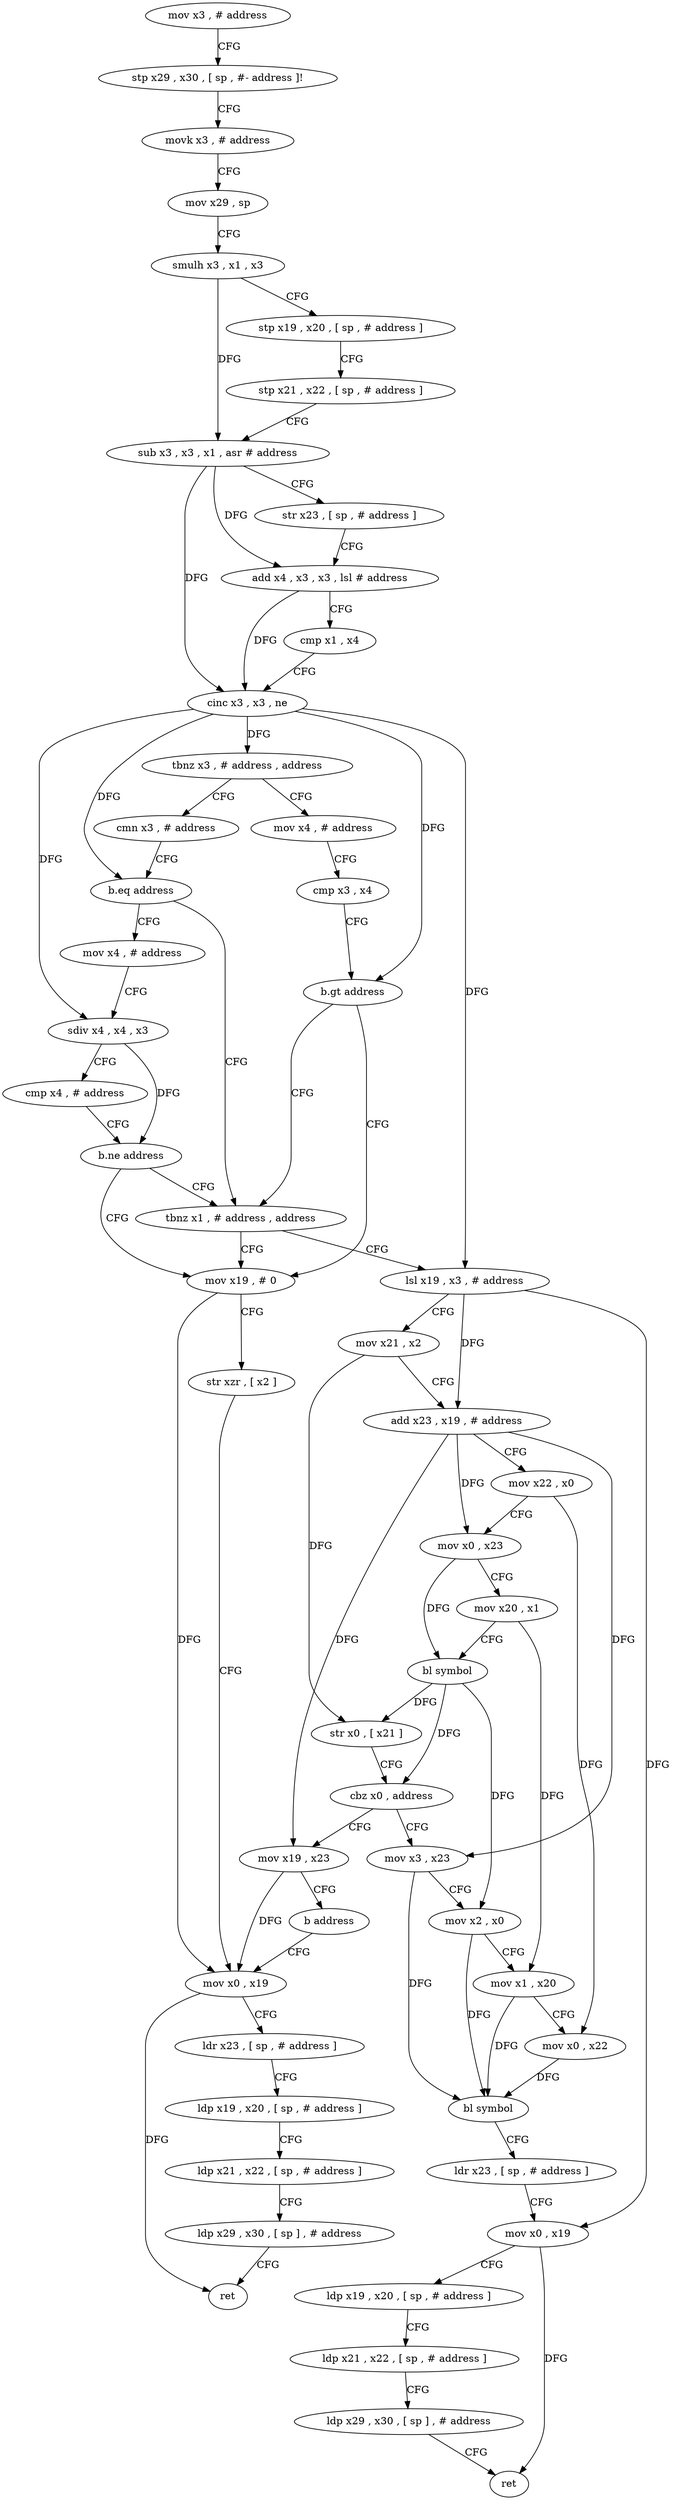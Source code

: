 digraph "func" {
"153480" [label = "mov x3 , # address" ]
"153484" [label = "stp x29 , x30 , [ sp , #- address ]!" ]
"153488" [label = "movk x3 , # address" ]
"153492" [label = "mov x29 , sp" ]
"153496" [label = "smulh x3 , x1 , x3" ]
"153500" [label = "stp x19 , x20 , [ sp , # address ]" ]
"153504" [label = "stp x21 , x22 , [ sp , # address ]" ]
"153508" [label = "sub x3 , x3 , x1 , asr # address" ]
"153512" [label = "str x23 , [ sp , # address ]" ]
"153516" [label = "add x4 , x3 , x3 , lsl # address" ]
"153520" [label = "cmp x1 , x4" ]
"153524" [label = "cinc x3 , x3 , ne" ]
"153528" [label = "tbnz x3 , # address , address" ]
"153632" [label = "cmn x3 , # address" ]
"153532" [label = "mov x4 , # address" ]
"153636" [label = "b.eq address" ]
"153544" [label = "tbnz x1 , # address , address" ]
"153640" [label = "mov x4 , # address" ]
"153536" [label = "cmp x3 , x4" ]
"153540" [label = "b.gt address" ]
"153656" [label = "mov x19 , # 0" ]
"153548" [label = "lsl x19 , x3 , # address" ]
"153644" [label = "sdiv x4 , x4 , x3" ]
"153648" [label = "cmp x4 , # address" ]
"153652" [label = "b.ne address" ]
"153660" [label = "str xzr , [ x2 ]" ]
"153664" [label = "mov x0 , x19" ]
"153552" [label = "mov x21 , x2" ]
"153556" [label = "add x23 , x19 , # address" ]
"153560" [label = "mov x22 , x0" ]
"153564" [label = "mov x0 , x23" ]
"153568" [label = "mov x20 , x1" ]
"153572" [label = "bl symbol" ]
"153576" [label = "str x0 , [ x21 ]" ]
"153580" [label = "cbz x0 , address" ]
"153688" [label = "mov x19 , x23" ]
"153584" [label = "mov x3 , x23" ]
"153692" [label = "b address" ]
"153588" [label = "mov x2 , x0" ]
"153592" [label = "mov x1 , x20" ]
"153596" [label = "mov x0 , x22" ]
"153600" [label = "bl symbol" ]
"153604" [label = "ldr x23 , [ sp , # address ]" ]
"153608" [label = "mov x0 , x19" ]
"153612" [label = "ldp x19 , x20 , [ sp , # address ]" ]
"153616" [label = "ldp x21 , x22 , [ sp , # address ]" ]
"153620" [label = "ldp x29 , x30 , [ sp ] , # address" ]
"153624" [label = "ret" ]
"153668" [label = "ldr x23 , [ sp , # address ]" ]
"153672" [label = "ldp x19 , x20 , [ sp , # address ]" ]
"153676" [label = "ldp x21 , x22 , [ sp , # address ]" ]
"153680" [label = "ldp x29 , x30 , [ sp ] , # address" ]
"153684" [label = "ret" ]
"153480" -> "153484" [ label = "CFG" ]
"153484" -> "153488" [ label = "CFG" ]
"153488" -> "153492" [ label = "CFG" ]
"153492" -> "153496" [ label = "CFG" ]
"153496" -> "153500" [ label = "CFG" ]
"153496" -> "153508" [ label = "DFG" ]
"153500" -> "153504" [ label = "CFG" ]
"153504" -> "153508" [ label = "CFG" ]
"153508" -> "153512" [ label = "CFG" ]
"153508" -> "153516" [ label = "DFG" ]
"153508" -> "153524" [ label = "DFG" ]
"153512" -> "153516" [ label = "CFG" ]
"153516" -> "153520" [ label = "CFG" ]
"153516" -> "153524" [ label = "DFG" ]
"153520" -> "153524" [ label = "CFG" ]
"153524" -> "153528" [ label = "DFG" ]
"153524" -> "153636" [ label = "DFG" ]
"153524" -> "153540" [ label = "DFG" ]
"153524" -> "153644" [ label = "DFG" ]
"153524" -> "153548" [ label = "DFG" ]
"153528" -> "153632" [ label = "CFG" ]
"153528" -> "153532" [ label = "CFG" ]
"153632" -> "153636" [ label = "CFG" ]
"153532" -> "153536" [ label = "CFG" ]
"153636" -> "153544" [ label = "CFG" ]
"153636" -> "153640" [ label = "CFG" ]
"153544" -> "153656" [ label = "CFG" ]
"153544" -> "153548" [ label = "CFG" ]
"153640" -> "153644" [ label = "CFG" ]
"153536" -> "153540" [ label = "CFG" ]
"153540" -> "153656" [ label = "CFG" ]
"153540" -> "153544" [ label = "CFG" ]
"153656" -> "153660" [ label = "CFG" ]
"153656" -> "153664" [ label = "DFG" ]
"153548" -> "153552" [ label = "CFG" ]
"153548" -> "153556" [ label = "DFG" ]
"153548" -> "153608" [ label = "DFG" ]
"153644" -> "153648" [ label = "CFG" ]
"153644" -> "153652" [ label = "DFG" ]
"153648" -> "153652" [ label = "CFG" ]
"153652" -> "153544" [ label = "CFG" ]
"153652" -> "153656" [ label = "CFG" ]
"153660" -> "153664" [ label = "CFG" ]
"153664" -> "153668" [ label = "CFG" ]
"153664" -> "153684" [ label = "DFG" ]
"153552" -> "153556" [ label = "CFG" ]
"153552" -> "153576" [ label = "DFG" ]
"153556" -> "153560" [ label = "CFG" ]
"153556" -> "153564" [ label = "DFG" ]
"153556" -> "153688" [ label = "DFG" ]
"153556" -> "153584" [ label = "DFG" ]
"153560" -> "153564" [ label = "CFG" ]
"153560" -> "153596" [ label = "DFG" ]
"153564" -> "153568" [ label = "CFG" ]
"153564" -> "153572" [ label = "DFG" ]
"153568" -> "153572" [ label = "CFG" ]
"153568" -> "153592" [ label = "DFG" ]
"153572" -> "153576" [ label = "DFG" ]
"153572" -> "153580" [ label = "DFG" ]
"153572" -> "153588" [ label = "DFG" ]
"153576" -> "153580" [ label = "CFG" ]
"153580" -> "153688" [ label = "CFG" ]
"153580" -> "153584" [ label = "CFG" ]
"153688" -> "153692" [ label = "CFG" ]
"153688" -> "153664" [ label = "DFG" ]
"153584" -> "153588" [ label = "CFG" ]
"153584" -> "153600" [ label = "DFG" ]
"153692" -> "153664" [ label = "CFG" ]
"153588" -> "153592" [ label = "CFG" ]
"153588" -> "153600" [ label = "DFG" ]
"153592" -> "153596" [ label = "CFG" ]
"153592" -> "153600" [ label = "DFG" ]
"153596" -> "153600" [ label = "DFG" ]
"153600" -> "153604" [ label = "CFG" ]
"153604" -> "153608" [ label = "CFG" ]
"153608" -> "153612" [ label = "CFG" ]
"153608" -> "153624" [ label = "DFG" ]
"153612" -> "153616" [ label = "CFG" ]
"153616" -> "153620" [ label = "CFG" ]
"153620" -> "153624" [ label = "CFG" ]
"153668" -> "153672" [ label = "CFG" ]
"153672" -> "153676" [ label = "CFG" ]
"153676" -> "153680" [ label = "CFG" ]
"153680" -> "153684" [ label = "CFG" ]
}
